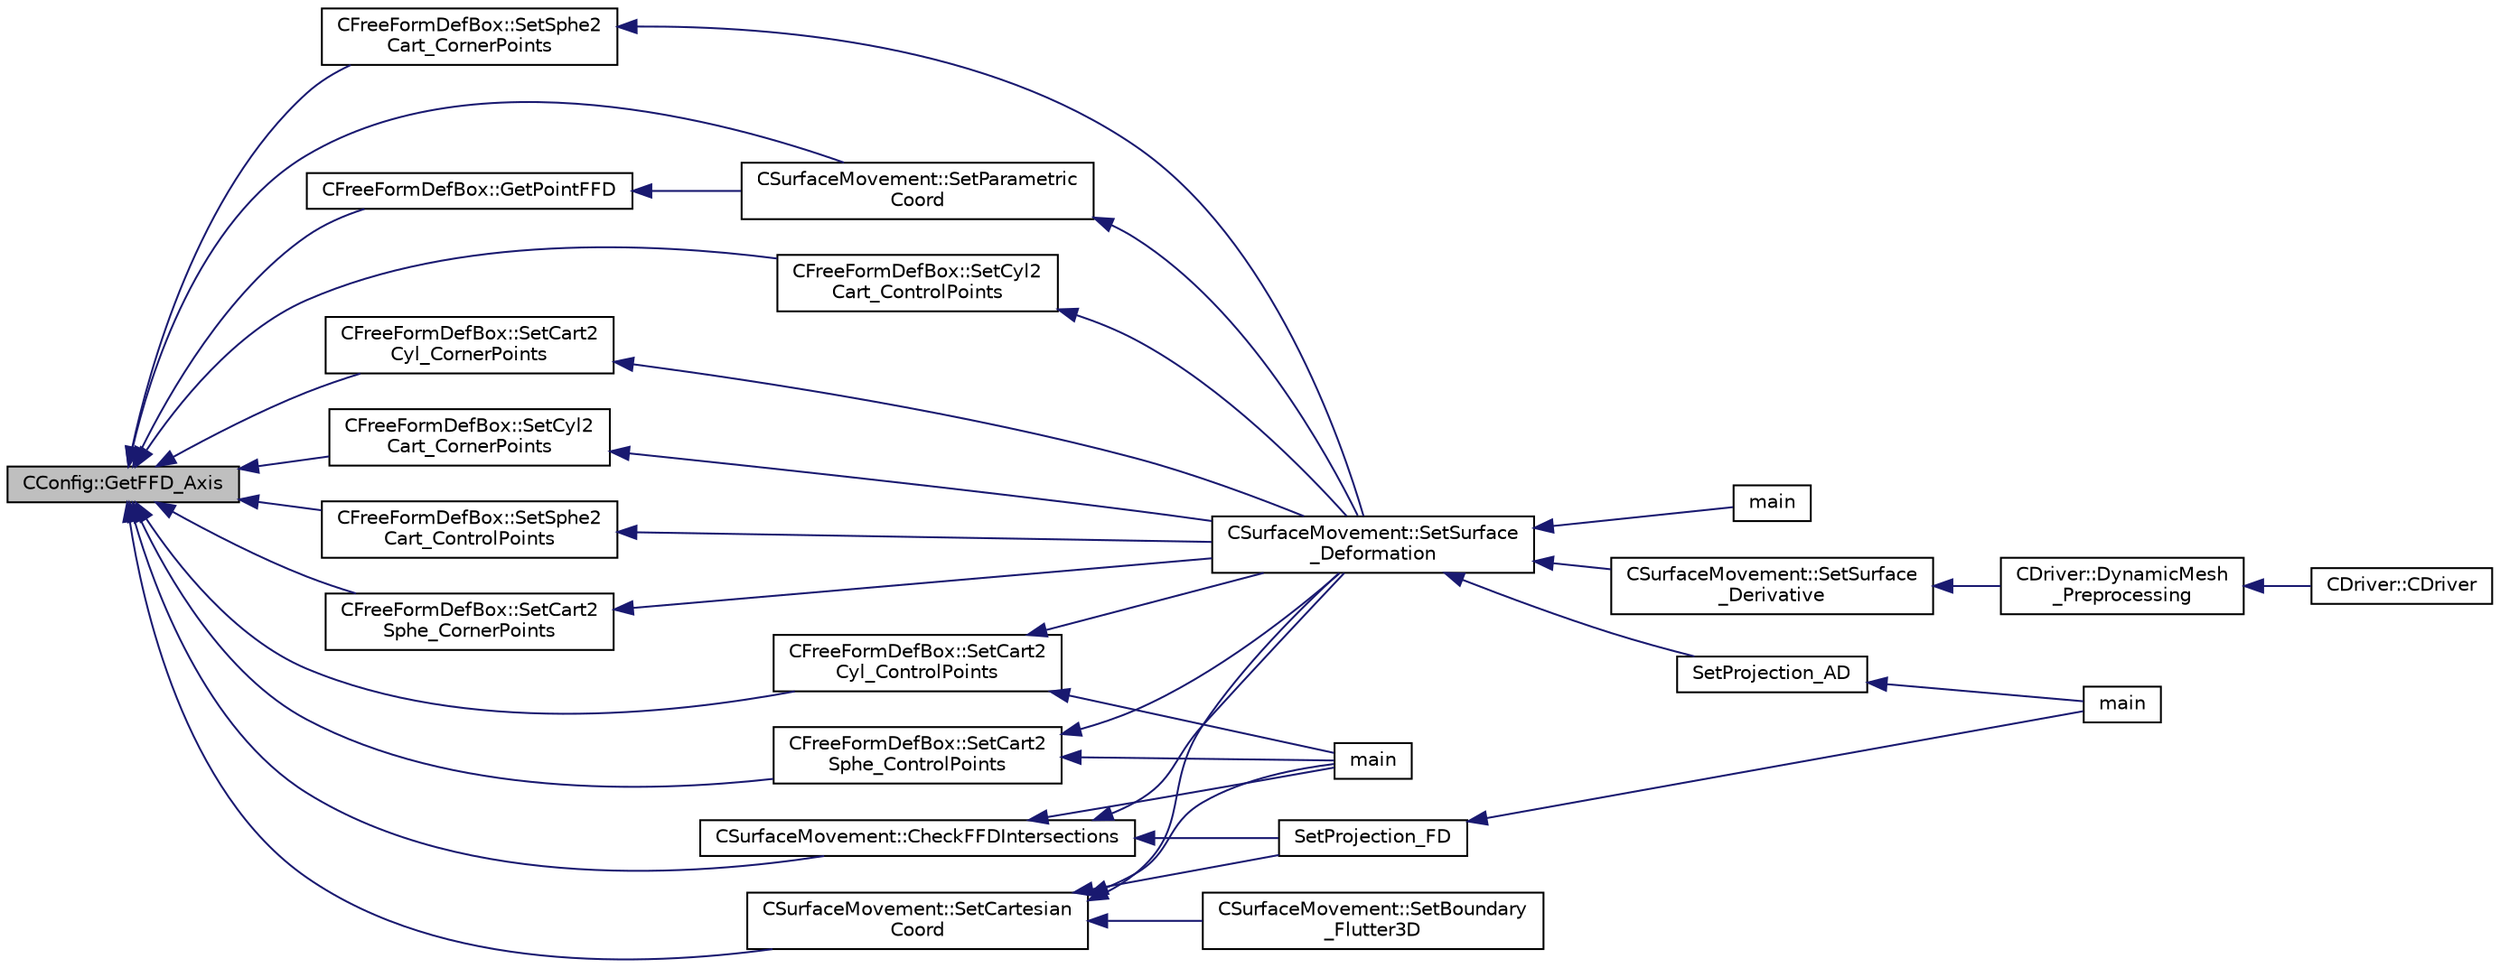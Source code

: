 digraph "CConfig::GetFFD_Axis"
{
  edge [fontname="Helvetica",fontsize="10",labelfontname="Helvetica",labelfontsize="10"];
  node [fontname="Helvetica",fontsize="10",shape=record];
  rankdir="LR";
  Node2966 [label="CConfig::GetFFD_Axis",height=0.2,width=0.4,color="black", fillcolor="grey75", style="filled", fontcolor="black"];
  Node2966 -> Node2967 [dir="back",color="midnightblue",fontsize="10",style="solid",fontname="Helvetica"];
  Node2967 [label="CSurfaceMovement::SetParametric\lCoord",height=0.2,width=0.4,color="black", fillcolor="white", style="filled",URL="$class_c_surface_movement.html#aba4574819df11175b382e0e765ec2f92",tooltip="Compute the parametric coordinates of a grid point using a point inversion strategy in the free form ..."];
  Node2967 -> Node2968 [dir="back",color="midnightblue",fontsize="10",style="solid",fontname="Helvetica"];
  Node2968 [label="CSurfaceMovement::SetSurface\l_Deformation",height=0.2,width=0.4,color="black", fillcolor="white", style="filled",URL="$class_c_surface_movement.html#a23bec9fbe1bcd7f6117100de93381ac3",tooltip="Set the surface/boundary deformation. "];
  Node2968 -> Node2969 [dir="back",color="midnightblue",fontsize="10",style="solid",fontname="Helvetica"];
  Node2969 [label="CSurfaceMovement::SetSurface\l_Derivative",height=0.2,width=0.4,color="black", fillcolor="white", style="filled",URL="$class_c_surface_movement.html#af6aac73d04565bf6e9b81305b66e97e7",tooltip="Set derivatives of the surface/boundary deformation. "];
  Node2969 -> Node2970 [dir="back",color="midnightblue",fontsize="10",style="solid",fontname="Helvetica"];
  Node2970 [label="CDriver::DynamicMesh\l_Preprocessing",height=0.2,width=0.4,color="black", fillcolor="white", style="filled",URL="$class_c_driver.html#af585d91d9c08dbddcc2b3e67dd5f5af9",tooltip="GridMovement_Preprocessing. "];
  Node2970 -> Node2971 [dir="back",color="midnightblue",fontsize="10",style="solid",fontname="Helvetica"];
  Node2971 [label="CDriver::CDriver",height=0.2,width=0.4,color="black", fillcolor="white", style="filled",URL="$class_c_driver.html#a3fca4a013a6efa9bbb38fe78a86b5f3d",tooltip="Constructor of the class. "];
  Node2968 -> Node2972 [dir="back",color="midnightblue",fontsize="10",style="solid",fontname="Helvetica"];
  Node2972 [label="main",height=0.2,width=0.4,color="black", fillcolor="white", style="filled",URL="$_s_u2___d_e_f_8cpp.html#a0ddf1224851353fc92bfbff6f499fa97"];
  Node2968 -> Node2973 [dir="back",color="midnightblue",fontsize="10",style="solid",fontname="Helvetica"];
  Node2973 [label="SetProjection_AD",height=0.2,width=0.4,color="black", fillcolor="white", style="filled",URL="$_s_u2___d_o_t_8cpp.html#a3fceed882e8eb3d6796c8e8396af7d87",tooltip="Projection of the surface sensitivity using algorithmic differentiation (AD). "];
  Node2973 -> Node2974 [dir="back",color="midnightblue",fontsize="10",style="solid",fontname="Helvetica"];
  Node2974 [label="main",height=0.2,width=0.4,color="black", fillcolor="white", style="filled",URL="$_s_u2___d_o_t_8cpp.html#a0ddf1224851353fc92bfbff6f499fa97"];
  Node2966 -> Node2975 [dir="back",color="midnightblue",fontsize="10",style="solid",fontname="Helvetica"];
  Node2975 [label="CSurfaceMovement::CheckFFDIntersections",height=0.2,width=0.4,color="black", fillcolor="white", style="filled",URL="$class_c_surface_movement.html#a55d4d6d2c26f414b4c21e915062684f4",tooltip="Check the intersections of the FFD with the surface. "];
  Node2975 -> Node2968 [dir="back",color="midnightblue",fontsize="10",style="solid",fontname="Helvetica"];
  Node2975 -> Node2976 [dir="back",color="midnightblue",fontsize="10",style="solid",fontname="Helvetica"];
  Node2976 [label="SetProjection_FD",height=0.2,width=0.4,color="black", fillcolor="white", style="filled",URL="$_s_u2___d_o_t_8cpp.html#a5c5163a755085e03f1dfa23aeb7e21f2",tooltip="Projection of the surface sensitivity using finite differences (FD). "];
  Node2976 -> Node2974 [dir="back",color="midnightblue",fontsize="10",style="solid",fontname="Helvetica"];
  Node2975 -> Node2977 [dir="back",color="midnightblue",fontsize="10",style="solid",fontname="Helvetica"];
  Node2977 [label="main",height=0.2,width=0.4,color="black", fillcolor="white", style="filled",URL="$_s_u2___g_e_o_8cpp.html#a0ddf1224851353fc92bfbff6f499fa97"];
  Node2966 -> Node2978 [dir="back",color="midnightblue",fontsize="10",style="solid",fontname="Helvetica"];
  Node2978 [label="CSurfaceMovement::SetCartesian\lCoord",height=0.2,width=0.4,color="black", fillcolor="white", style="filled",URL="$class_c_surface_movement.html#a98df1fef0356600c1ab2df88dba24113",tooltip="Recompute the cartesian coordinates using the control points position. "];
  Node2978 -> Node2968 [dir="back",color="midnightblue",fontsize="10",style="solid",fontname="Helvetica"];
  Node2978 -> Node2979 [dir="back",color="midnightblue",fontsize="10",style="solid",fontname="Helvetica"];
  Node2979 [label="CSurfaceMovement::SetBoundary\l_Flutter3D",height=0.2,width=0.4,color="black", fillcolor="white", style="filled",URL="$class_c_surface_movement.html#adc0f0df29bc1f6c9dad2c37d202d7879",tooltip="Deforms a 3-D flutter/pitching surface during an unsteady simulation. "];
  Node2978 -> Node2976 [dir="back",color="midnightblue",fontsize="10",style="solid",fontname="Helvetica"];
  Node2978 -> Node2977 [dir="back",color="midnightblue",fontsize="10",style="solid",fontname="Helvetica"];
  Node2966 -> Node2980 [dir="back",color="midnightblue",fontsize="10",style="solid",fontname="Helvetica"];
  Node2980 [label="CFreeFormDefBox::SetCart2\lCyl_ControlPoints",height=0.2,width=0.4,color="black", fillcolor="white", style="filled",URL="$class_c_free_form_def_box.html#a49e07868b3d2cc4dcd5809b2d7f5e016",tooltip="Set Cartesians to Cylindrical ControlPoints. "];
  Node2980 -> Node2968 [dir="back",color="midnightblue",fontsize="10",style="solid",fontname="Helvetica"];
  Node2980 -> Node2977 [dir="back",color="midnightblue",fontsize="10",style="solid",fontname="Helvetica"];
  Node2966 -> Node2981 [dir="back",color="midnightblue",fontsize="10",style="solid",fontname="Helvetica"];
  Node2981 [label="CFreeFormDefBox::SetCyl2\lCart_ControlPoints",height=0.2,width=0.4,color="black", fillcolor="white", style="filled",URL="$class_c_free_form_def_box.html#a83de6c6e72c2afb4c775f955ea59997a",tooltip="Set Cylindrical to Cartesians_ControlPoints. "];
  Node2981 -> Node2968 [dir="back",color="midnightblue",fontsize="10",style="solid",fontname="Helvetica"];
  Node2966 -> Node2982 [dir="back",color="midnightblue",fontsize="10",style="solid",fontname="Helvetica"];
  Node2982 [label="CFreeFormDefBox::SetCart2\lCyl_CornerPoints",height=0.2,width=0.4,color="black", fillcolor="white", style="filled",URL="$class_c_free_form_def_box.html#a6c671c5329195ee37c1672ebfc9dd355",tooltip="Set Cartesians to Cylindrical CornerPoints. "];
  Node2982 -> Node2968 [dir="back",color="midnightblue",fontsize="10",style="solid",fontname="Helvetica"];
  Node2966 -> Node2983 [dir="back",color="midnightblue",fontsize="10",style="solid",fontname="Helvetica"];
  Node2983 [label="CFreeFormDefBox::SetCyl2\lCart_CornerPoints",height=0.2,width=0.4,color="black", fillcolor="white", style="filled",URL="$class_c_free_form_def_box.html#a8cccc3c6df02f87c76947ba5a590a19c",tooltip="Set Cylindrical to Cartesians_CornerPoints. "];
  Node2983 -> Node2968 [dir="back",color="midnightblue",fontsize="10",style="solid",fontname="Helvetica"];
  Node2966 -> Node2984 [dir="back",color="midnightblue",fontsize="10",style="solid",fontname="Helvetica"];
  Node2984 [label="CFreeFormDefBox::SetCart2\lSphe_ControlPoints",height=0.2,width=0.4,color="black", fillcolor="white", style="filled",URL="$class_c_free_form_def_box.html#ac66d19b169ad14e99f28441a8cbd50dd",tooltip="SetCartesians to Spherical ControlPoints. "];
  Node2984 -> Node2968 [dir="back",color="midnightblue",fontsize="10",style="solid",fontname="Helvetica"];
  Node2984 -> Node2977 [dir="back",color="midnightblue",fontsize="10",style="solid",fontname="Helvetica"];
  Node2966 -> Node2985 [dir="back",color="midnightblue",fontsize="10",style="solid",fontname="Helvetica"];
  Node2985 [label="CFreeFormDefBox::SetSphe2\lCart_ControlPoints",height=0.2,width=0.4,color="black", fillcolor="white", style="filled",URL="$class_c_free_form_def_box.html#a27c575f6fcb8967d2bd40b3d5e16ac09",tooltip="Set Spherical to Cartesians ControlPoints. "];
  Node2985 -> Node2968 [dir="back",color="midnightblue",fontsize="10",style="solid",fontname="Helvetica"];
  Node2966 -> Node2986 [dir="back",color="midnightblue",fontsize="10",style="solid",fontname="Helvetica"];
  Node2986 [label="CFreeFormDefBox::SetCart2\lSphe_CornerPoints",height=0.2,width=0.4,color="black", fillcolor="white", style="filled",URL="$class_c_free_form_def_box.html#a6097f0e8d287b343a44b2b90a159f98c",tooltip="Set Cartesians to Spherical Corner Points. "];
  Node2986 -> Node2968 [dir="back",color="midnightblue",fontsize="10",style="solid",fontname="Helvetica"];
  Node2966 -> Node2987 [dir="back",color="midnightblue",fontsize="10",style="solid",fontname="Helvetica"];
  Node2987 [label="CFreeFormDefBox::SetSphe2\lCart_CornerPoints",height=0.2,width=0.4,color="black", fillcolor="white", style="filled",URL="$class_c_free_form_def_box.html#aefac070b3be2362a4b74d41fca0fa2c6",tooltip="Set Spherical to Cartesians_CornerPoints. "];
  Node2987 -> Node2968 [dir="back",color="midnightblue",fontsize="10",style="solid",fontname="Helvetica"];
  Node2966 -> Node2988 [dir="back",color="midnightblue",fontsize="10",style="solid",fontname="Helvetica"];
  Node2988 [label="CFreeFormDefBox::GetPointFFD",height=0.2,width=0.4,color="black", fillcolor="white", style="filled",URL="$class_c_free_form_def_box.html#a2374843f74085e11115053381c82566b",tooltip="Set, at each vertex, the index of the free form FFDBox that contains the vertex. "];
  Node2988 -> Node2967 [dir="back",color="midnightblue",fontsize="10",style="solid",fontname="Helvetica"];
}
